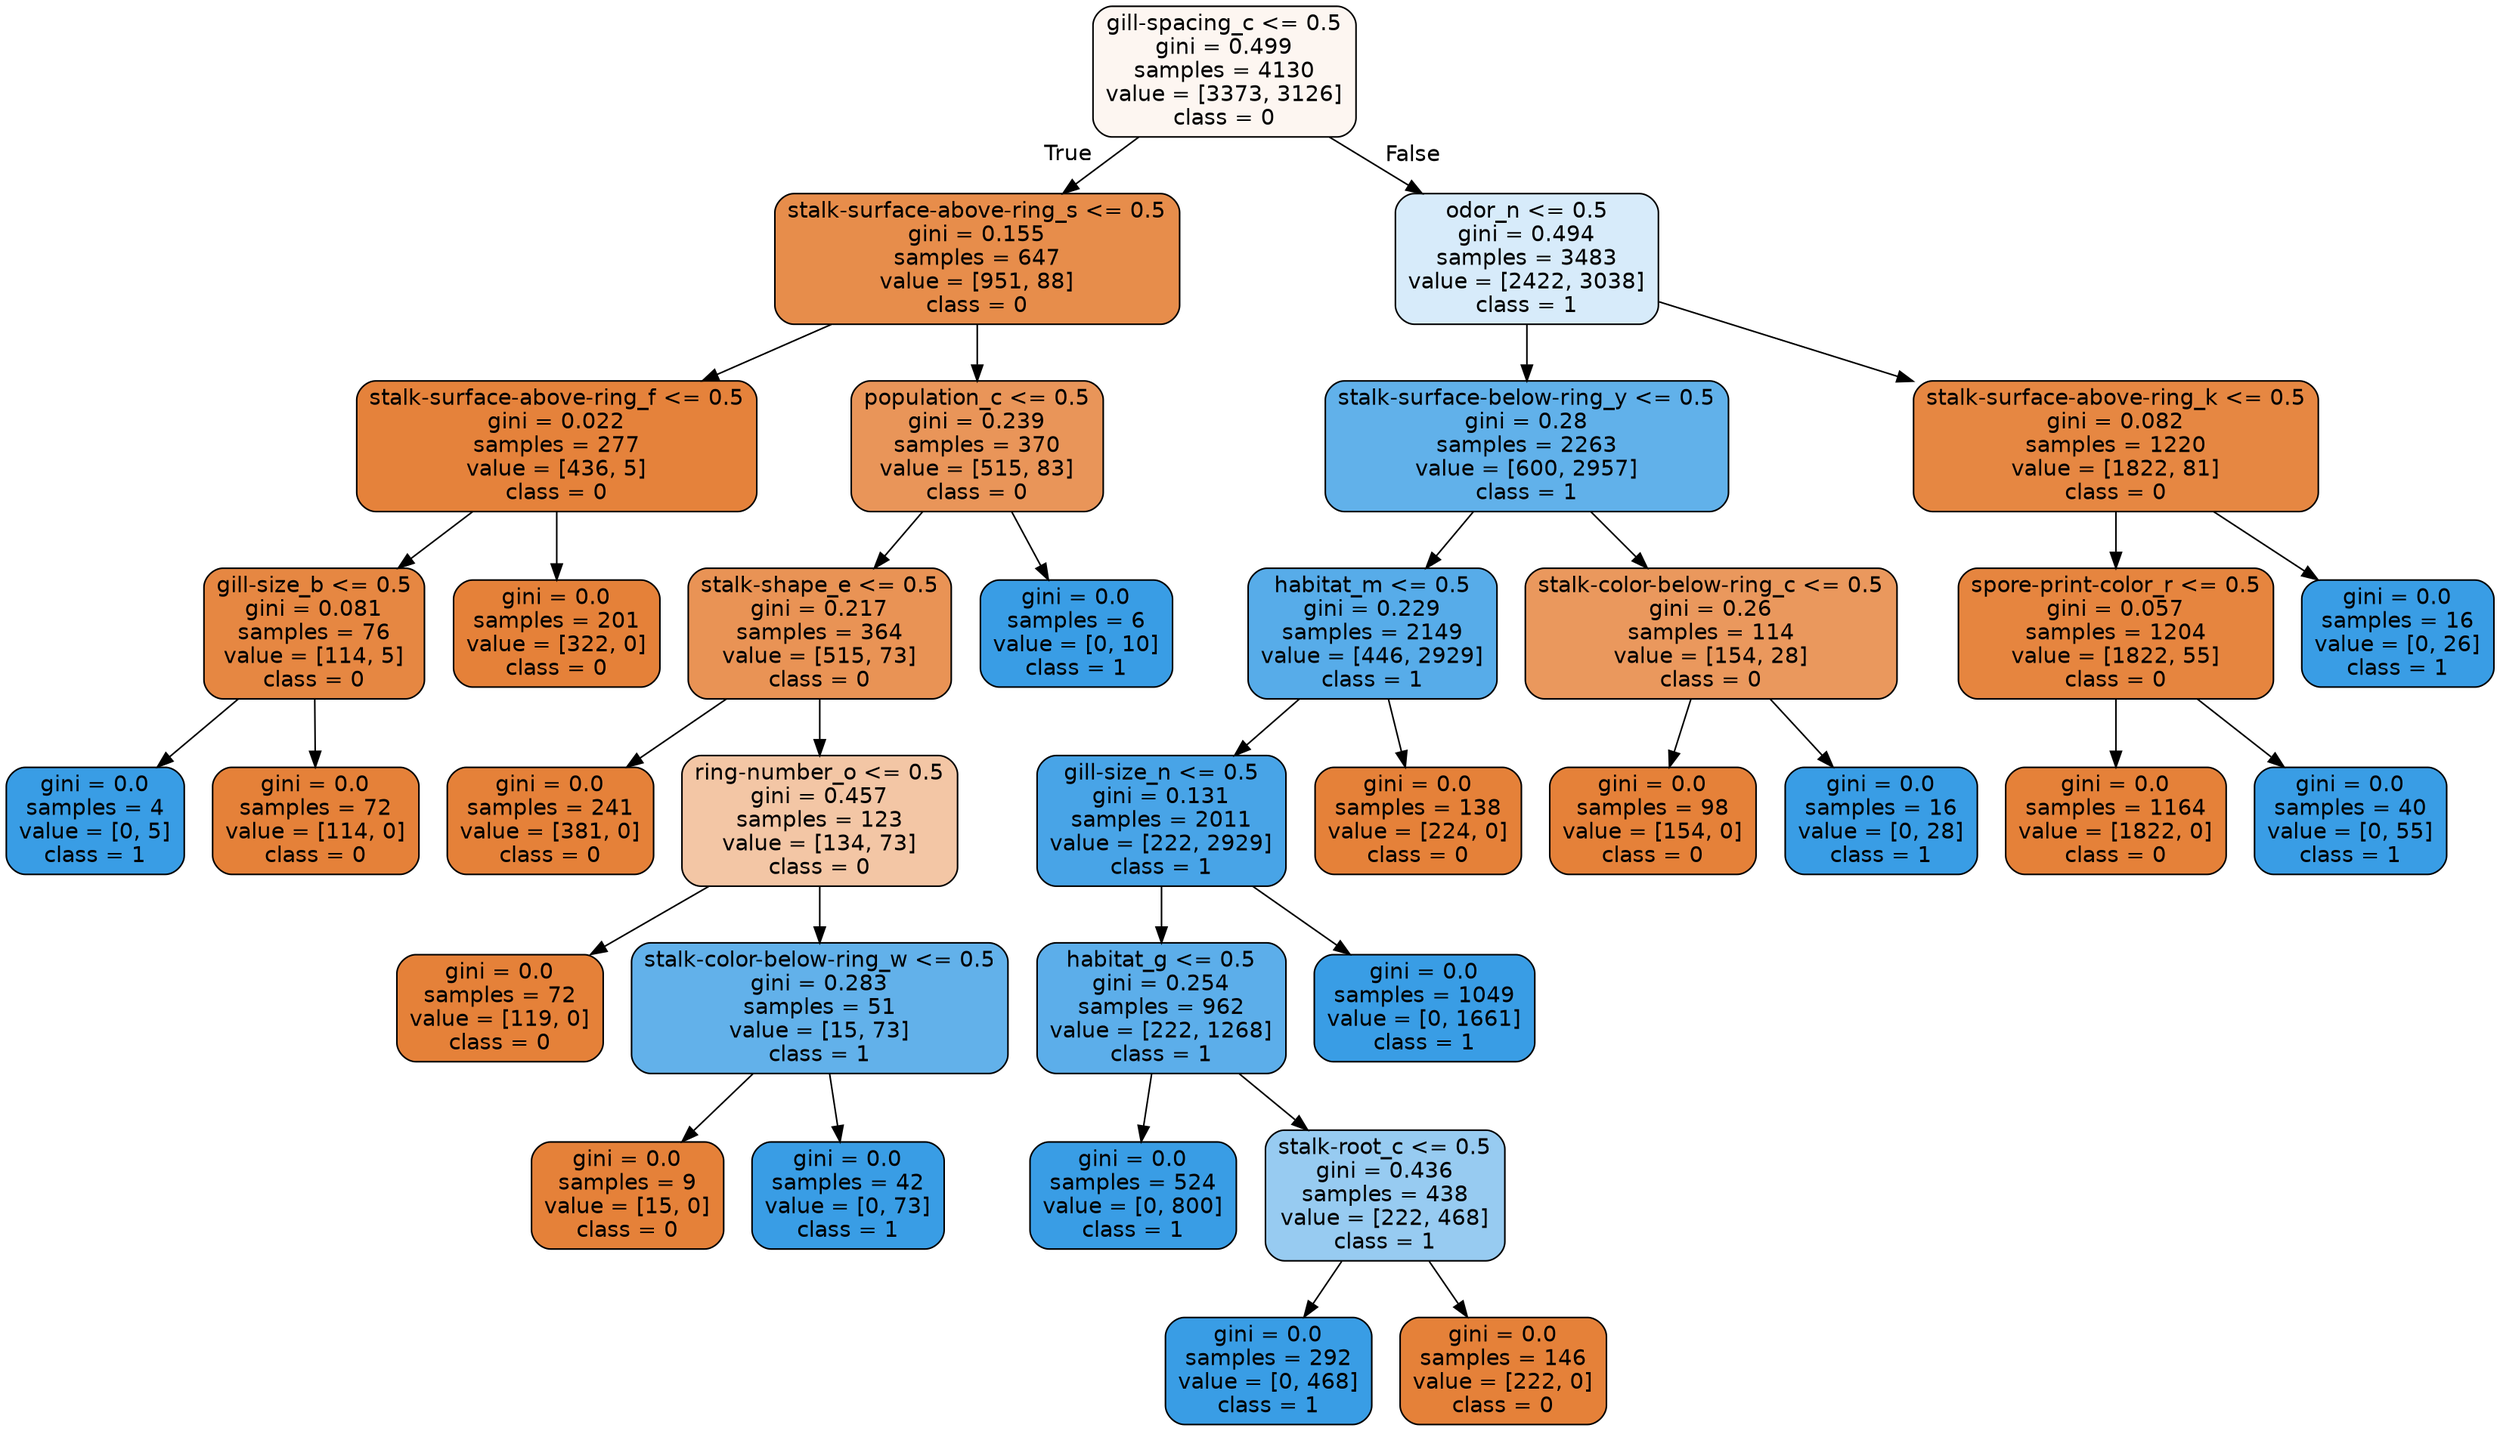 digraph Tree {
node [shape=box, style="filled, rounded", color="black", fontname="helvetica"] ;
edge [fontname="helvetica"] ;
0 [label="gill-spacing_c <= 0.5\ngini = 0.499\nsamples = 4130\nvalue = [3373, 3126]\nclass = 0", fillcolor="#fdf6f1"] ;
1 [label="stalk-surface-above-ring_s <= 0.5\ngini = 0.155\nsamples = 647\nvalue = [951, 88]\nclass = 0", fillcolor="#e78d4b"] ;
0 -> 1 [labeldistance=2.5, labelangle=45, headlabel="True"] ;
2 [label="stalk-surface-above-ring_f <= 0.5\ngini = 0.022\nsamples = 277\nvalue = [436, 5]\nclass = 0", fillcolor="#e5823b"] ;
1 -> 2 ;
3 [label="gill-size_b <= 0.5\ngini = 0.081\nsamples = 76\nvalue = [114, 5]\nclass = 0", fillcolor="#e68742"] ;
2 -> 3 ;
4 [label="gini = 0.0\nsamples = 4\nvalue = [0, 5]\nclass = 1", fillcolor="#399de5"] ;
3 -> 4 ;
5 [label="gini = 0.0\nsamples = 72\nvalue = [114, 0]\nclass = 0", fillcolor="#e58139"] ;
3 -> 5 ;
6 [label="gini = 0.0\nsamples = 201\nvalue = [322, 0]\nclass = 0", fillcolor="#e58139"] ;
2 -> 6 ;
7 [label="population_c <= 0.5\ngini = 0.239\nsamples = 370\nvalue = [515, 83]\nclass = 0", fillcolor="#e99559"] ;
1 -> 7 ;
8 [label="stalk-shape_e <= 0.5\ngini = 0.217\nsamples = 364\nvalue = [515, 73]\nclass = 0", fillcolor="#e99355"] ;
7 -> 8 ;
9 [label="gini = 0.0\nsamples = 241\nvalue = [381, 0]\nclass = 0", fillcolor="#e58139"] ;
8 -> 9 ;
10 [label="ring-number_o <= 0.5\ngini = 0.457\nsamples = 123\nvalue = [134, 73]\nclass = 0", fillcolor="#f3c6a5"] ;
8 -> 10 ;
11 [label="gini = 0.0\nsamples = 72\nvalue = [119, 0]\nclass = 0", fillcolor="#e58139"] ;
10 -> 11 ;
12 [label="stalk-color-below-ring_w <= 0.5\ngini = 0.283\nsamples = 51\nvalue = [15, 73]\nclass = 1", fillcolor="#62b1ea"] ;
10 -> 12 ;
13 [label="gini = 0.0\nsamples = 9\nvalue = [15, 0]\nclass = 0", fillcolor="#e58139"] ;
12 -> 13 ;
14 [label="gini = 0.0\nsamples = 42\nvalue = [0, 73]\nclass = 1", fillcolor="#399de5"] ;
12 -> 14 ;
15 [label="gini = 0.0\nsamples = 6\nvalue = [0, 10]\nclass = 1", fillcolor="#399de5"] ;
7 -> 15 ;
16 [label="odor_n <= 0.5\ngini = 0.494\nsamples = 3483\nvalue = [2422, 3038]\nclass = 1", fillcolor="#d7ebfa"] ;
0 -> 16 [labeldistance=2.5, labelangle=-45, headlabel="False"] ;
17 [label="stalk-surface-below-ring_y <= 0.5\ngini = 0.28\nsamples = 2263\nvalue = [600, 2957]\nclass = 1", fillcolor="#61b1ea"] ;
16 -> 17 ;
18 [label="habitat_m <= 0.5\ngini = 0.229\nsamples = 2149\nvalue = [446, 2929]\nclass = 1", fillcolor="#57ace9"] ;
17 -> 18 ;
19 [label="gill-size_n <= 0.5\ngini = 0.131\nsamples = 2011\nvalue = [222, 2929]\nclass = 1", fillcolor="#48a4e7"] ;
18 -> 19 ;
20 [label="habitat_g <= 0.5\ngini = 0.254\nsamples = 962\nvalue = [222, 1268]\nclass = 1", fillcolor="#5caeea"] ;
19 -> 20 ;
21 [label="gini = 0.0\nsamples = 524\nvalue = [0, 800]\nclass = 1", fillcolor="#399de5"] ;
20 -> 21 ;
22 [label="stalk-root_c <= 0.5\ngini = 0.436\nsamples = 438\nvalue = [222, 468]\nclass = 1", fillcolor="#97cbf1"] ;
20 -> 22 ;
23 [label="gini = 0.0\nsamples = 292\nvalue = [0, 468]\nclass = 1", fillcolor="#399de5"] ;
22 -> 23 ;
24 [label="gini = 0.0\nsamples = 146\nvalue = [222, 0]\nclass = 0", fillcolor="#e58139"] ;
22 -> 24 ;
25 [label="gini = 0.0\nsamples = 1049\nvalue = [0, 1661]\nclass = 1", fillcolor="#399de5"] ;
19 -> 25 ;
26 [label="gini = 0.0\nsamples = 138\nvalue = [224, 0]\nclass = 0", fillcolor="#e58139"] ;
18 -> 26 ;
27 [label="stalk-color-below-ring_c <= 0.5\ngini = 0.26\nsamples = 114\nvalue = [154, 28]\nclass = 0", fillcolor="#ea985d"] ;
17 -> 27 ;
28 [label="gini = 0.0\nsamples = 98\nvalue = [154, 0]\nclass = 0", fillcolor="#e58139"] ;
27 -> 28 ;
29 [label="gini = 0.0\nsamples = 16\nvalue = [0, 28]\nclass = 1", fillcolor="#399de5"] ;
27 -> 29 ;
30 [label="stalk-surface-above-ring_k <= 0.5\ngini = 0.082\nsamples = 1220\nvalue = [1822, 81]\nclass = 0", fillcolor="#e68742"] ;
16 -> 30 ;
31 [label="spore-print-color_r <= 0.5\ngini = 0.057\nsamples = 1204\nvalue = [1822, 55]\nclass = 0", fillcolor="#e6853f"] ;
30 -> 31 ;
32 [label="gini = 0.0\nsamples = 1164\nvalue = [1822, 0]\nclass = 0", fillcolor="#e58139"] ;
31 -> 32 ;
33 [label="gini = 0.0\nsamples = 40\nvalue = [0, 55]\nclass = 1", fillcolor="#399de5"] ;
31 -> 33 ;
34 [label="gini = 0.0\nsamples = 16\nvalue = [0, 26]\nclass = 1", fillcolor="#399de5"] ;
30 -> 34 ;
}